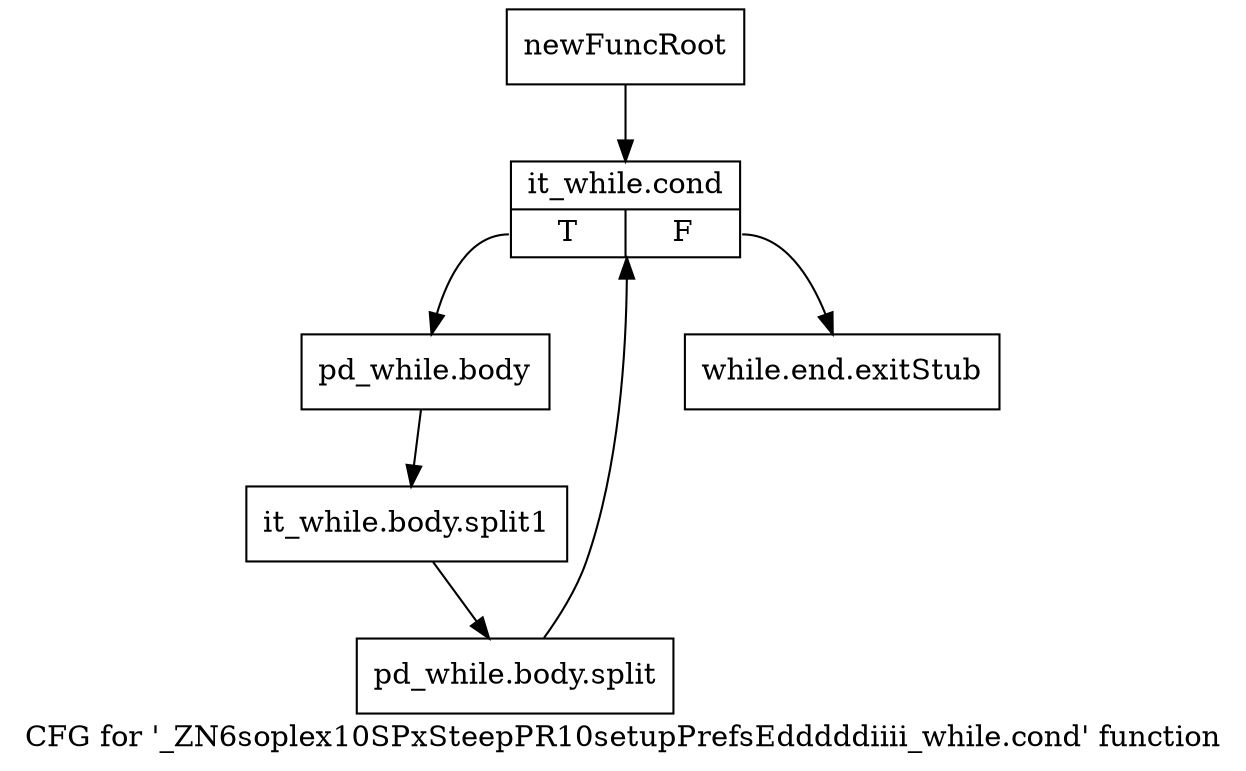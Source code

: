 digraph "CFG for '_ZN6soplex10SPxSteepPR10setupPrefsEdddddiiii_while.cond' function" {
	label="CFG for '_ZN6soplex10SPxSteepPR10setupPrefsEdddddiiii_while.cond' function";

	Node0x2f156c0 [shape=record,label="{newFuncRoot}"];
	Node0x2f156c0 -> Node0x2f15760;
	Node0x2f15710 [shape=record,label="{while.end.exitStub}"];
	Node0x2f15760 [shape=record,label="{it_while.cond|{<s0>T|<s1>F}}"];
	Node0x2f15760:s0 -> Node0x2f157b0;
	Node0x2f15760:s1 -> Node0x2f15710;
	Node0x2f157b0 [shape=record,label="{pd_while.body}"];
	Node0x2f157b0 -> Node0x350b400;
	Node0x350b400 [shape=record,label="{it_while.body.split1}"];
	Node0x350b400 -> Node0x3523980;
	Node0x3523980 [shape=record,label="{pd_while.body.split}"];
	Node0x3523980 -> Node0x2f15760;
}
